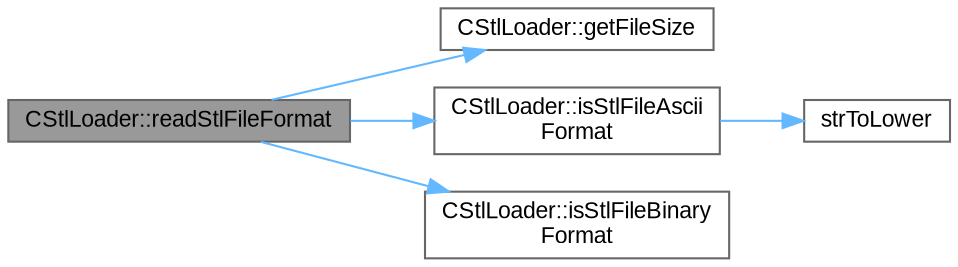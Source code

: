 digraph "CStlLoader::readStlFileFormat"
{
 // LATEX_PDF_SIZE
  bgcolor="transparent";
  edge [fontname=Arial,fontsize=11,labelfontname=Arial,labelfontsize=11];
  node [fontname=Arial,fontsize=11,shape=box,height=0.2,width=0.4];
  rankdir="LR";
  Node1 [id="Node000001",label="CStlLoader::readStlFileFormat",height=0.2,width=0.4,color="gray40", fillcolor="grey60", style="filled", fontcolor="black",tooltip="Reads the format of the specified STL file."];
  Node1 -> Node2 [id="edge1_Node000001_Node000002",color="steelblue1",style="solid",tooltip=" "];
  Node2 [id="Node000002",label="CStlLoader::getFileSize",height=0.2,width=0.4,color="grey40", fillcolor="white", style="filled",URL="$class_c_stl_loader.html#aa33961d2acac7797015ad800dc1fdd3f",tooltip="Retrieves the size of the specified file in bytes."];
  Node1 -> Node3 [id="edge2_Node000001_Node000003",color="steelblue1",style="solid",tooltip=" "];
  Node3 [id="Node000003",label="CStlLoader::isStlFileAscii\lFormat",height=0.2,width=0.4,color="grey40", fillcolor="white", style="filled",URL="$class_c_stl_loader.html#a37a2e9b7f47b87087c95d9e4a05e286e",tooltip="Checks if the given STL file is in ASCII format."];
  Node3 -> Node4 [id="edge3_Node000003_Node000004",color="steelblue1",style="solid",tooltip=" "];
  Node4 [id="Node000004",label="strToLower",height=0.2,width=0.4,color="grey40", fillcolor="white", style="filled",URL="$common_8h.html#a95169468f308e9c662db968dd9a7833d",tooltip="Converts a container of characters to lowercase."];
  Node1 -> Node5 [id="edge4_Node000001_Node000005",color="steelblue1",style="solid",tooltip=" "];
  Node5 [id="Node000005",label="CStlLoader::isStlFileBinary\lFormat",height=0.2,width=0.4,color="grey40", fillcolor="white", style="filled",URL="$class_c_stl_loader.html#ad9ee4aac514f4c22bab6b4033cad57ea",tooltip="Checks if the given STL file is in binary format."];
}
